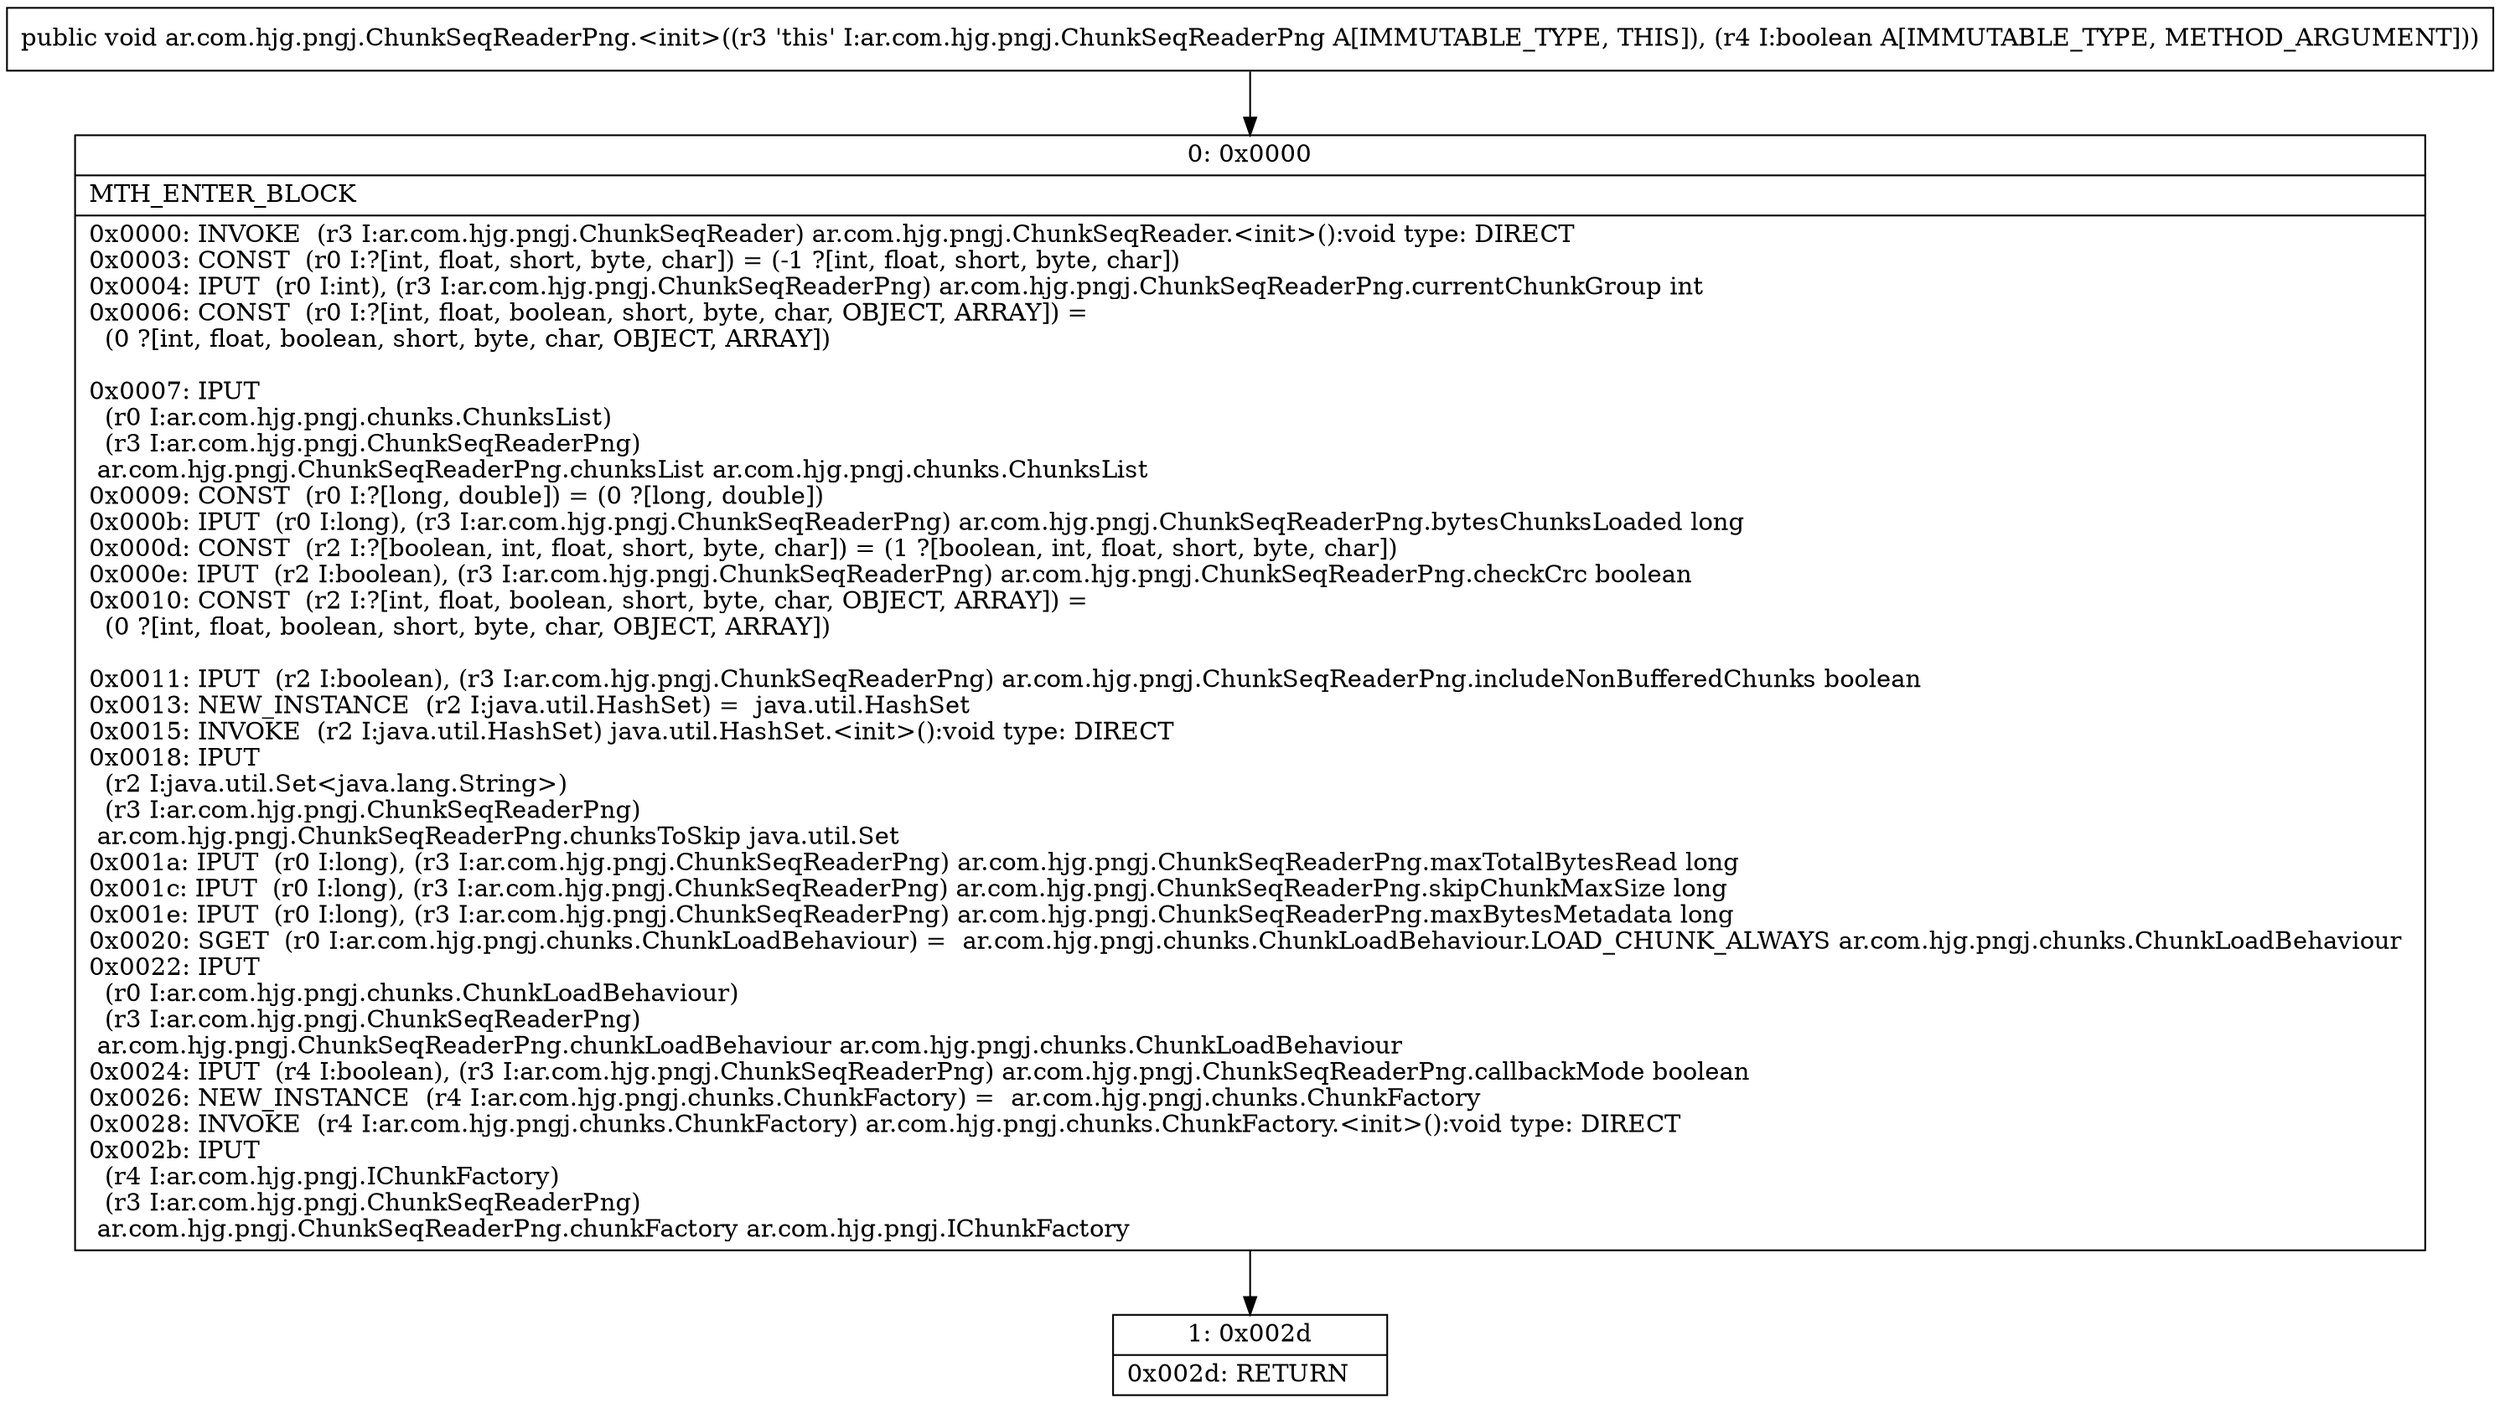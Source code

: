 digraph "CFG forar.com.hjg.pngj.ChunkSeqReaderPng.\<init\>(Z)V" {
Node_0 [shape=record,label="{0\:\ 0x0000|MTH_ENTER_BLOCK\l|0x0000: INVOKE  (r3 I:ar.com.hjg.pngj.ChunkSeqReader) ar.com.hjg.pngj.ChunkSeqReader.\<init\>():void type: DIRECT \l0x0003: CONST  (r0 I:?[int, float, short, byte, char]) = (\-1 ?[int, float, short, byte, char]) \l0x0004: IPUT  (r0 I:int), (r3 I:ar.com.hjg.pngj.ChunkSeqReaderPng) ar.com.hjg.pngj.ChunkSeqReaderPng.currentChunkGroup int \l0x0006: CONST  (r0 I:?[int, float, boolean, short, byte, char, OBJECT, ARRAY]) = \l  (0 ?[int, float, boolean, short, byte, char, OBJECT, ARRAY])\l \l0x0007: IPUT  \l  (r0 I:ar.com.hjg.pngj.chunks.ChunksList)\l  (r3 I:ar.com.hjg.pngj.ChunkSeqReaderPng)\l ar.com.hjg.pngj.ChunkSeqReaderPng.chunksList ar.com.hjg.pngj.chunks.ChunksList \l0x0009: CONST  (r0 I:?[long, double]) = (0 ?[long, double]) \l0x000b: IPUT  (r0 I:long), (r3 I:ar.com.hjg.pngj.ChunkSeqReaderPng) ar.com.hjg.pngj.ChunkSeqReaderPng.bytesChunksLoaded long \l0x000d: CONST  (r2 I:?[boolean, int, float, short, byte, char]) = (1 ?[boolean, int, float, short, byte, char]) \l0x000e: IPUT  (r2 I:boolean), (r3 I:ar.com.hjg.pngj.ChunkSeqReaderPng) ar.com.hjg.pngj.ChunkSeqReaderPng.checkCrc boolean \l0x0010: CONST  (r2 I:?[int, float, boolean, short, byte, char, OBJECT, ARRAY]) = \l  (0 ?[int, float, boolean, short, byte, char, OBJECT, ARRAY])\l \l0x0011: IPUT  (r2 I:boolean), (r3 I:ar.com.hjg.pngj.ChunkSeqReaderPng) ar.com.hjg.pngj.ChunkSeqReaderPng.includeNonBufferedChunks boolean \l0x0013: NEW_INSTANCE  (r2 I:java.util.HashSet) =  java.util.HashSet \l0x0015: INVOKE  (r2 I:java.util.HashSet) java.util.HashSet.\<init\>():void type: DIRECT \l0x0018: IPUT  \l  (r2 I:java.util.Set\<java.lang.String\>)\l  (r3 I:ar.com.hjg.pngj.ChunkSeqReaderPng)\l ar.com.hjg.pngj.ChunkSeqReaderPng.chunksToSkip java.util.Set \l0x001a: IPUT  (r0 I:long), (r3 I:ar.com.hjg.pngj.ChunkSeqReaderPng) ar.com.hjg.pngj.ChunkSeqReaderPng.maxTotalBytesRead long \l0x001c: IPUT  (r0 I:long), (r3 I:ar.com.hjg.pngj.ChunkSeqReaderPng) ar.com.hjg.pngj.ChunkSeqReaderPng.skipChunkMaxSize long \l0x001e: IPUT  (r0 I:long), (r3 I:ar.com.hjg.pngj.ChunkSeqReaderPng) ar.com.hjg.pngj.ChunkSeqReaderPng.maxBytesMetadata long \l0x0020: SGET  (r0 I:ar.com.hjg.pngj.chunks.ChunkLoadBehaviour) =  ar.com.hjg.pngj.chunks.ChunkLoadBehaviour.LOAD_CHUNK_ALWAYS ar.com.hjg.pngj.chunks.ChunkLoadBehaviour \l0x0022: IPUT  \l  (r0 I:ar.com.hjg.pngj.chunks.ChunkLoadBehaviour)\l  (r3 I:ar.com.hjg.pngj.ChunkSeqReaderPng)\l ar.com.hjg.pngj.ChunkSeqReaderPng.chunkLoadBehaviour ar.com.hjg.pngj.chunks.ChunkLoadBehaviour \l0x0024: IPUT  (r4 I:boolean), (r3 I:ar.com.hjg.pngj.ChunkSeqReaderPng) ar.com.hjg.pngj.ChunkSeqReaderPng.callbackMode boolean \l0x0026: NEW_INSTANCE  (r4 I:ar.com.hjg.pngj.chunks.ChunkFactory) =  ar.com.hjg.pngj.chunks.ChunkFactory \l0x0028: INVOKE  (r4 I:ar.com.hjg.pngj.chunks.ChunkFactory) ar.com.hjg.pngj.chunks.ChunkFactory.\<init\>():void type: DIRECT \l0x002b: IPUT  \l  (r4 I:ar.com.hjg.pngj.IChunkFactory)\l  (r3 I:ar.com.hjg.pngj.ChunkSeqReaderPng)\l ar.com.hjg.pngj.ChunkSeqReaderPng.chunkFactory ar.com.hjg.pngj.IChunkFactory \l}"];
Node_1 [shape=record,label="{1\:\ 0x002d|0x002d: RETURN   \l}"];
MethodNode[shape=record,label="{public void ar.com.hjg.pngj.ChunkSeqReaderPng.\<init\>((r3 'this' I:ar.com.hjg.pngj.ChunkSeqReaderPng A[IMMUTABLE_TYPE, THIS]), (r4 I:boolean A[IMMUTABLE_TYPE, METHOD_ARGUMENT])) }"];
MethodNode -> Node_0;
Node_0 -> Node_1;
}

